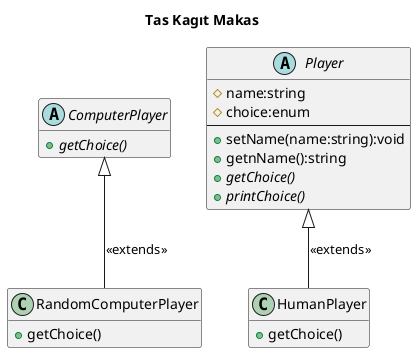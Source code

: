 @startuml
title Tas Kagıt Makas
abstract class Player{ 
    # name:string
    # choice:enum
    --
    + setName(name:string):void
    + getnName():string
    + {abstract} getChoice()
    + {abstract} printChoice()
}
abstract class ComputerPlayer{ 
    +{abstract} getChoice()

}
class HumanPlayer{
    + getChoice()
}
class RandomComputerPlayer{
    + getChoice()
}
HumanPlayer -u-|> Player :<<extends>>
RandomComputerPlayer -u-|> ComputerPlayer :<<extends>>



hide empty member
@enduml